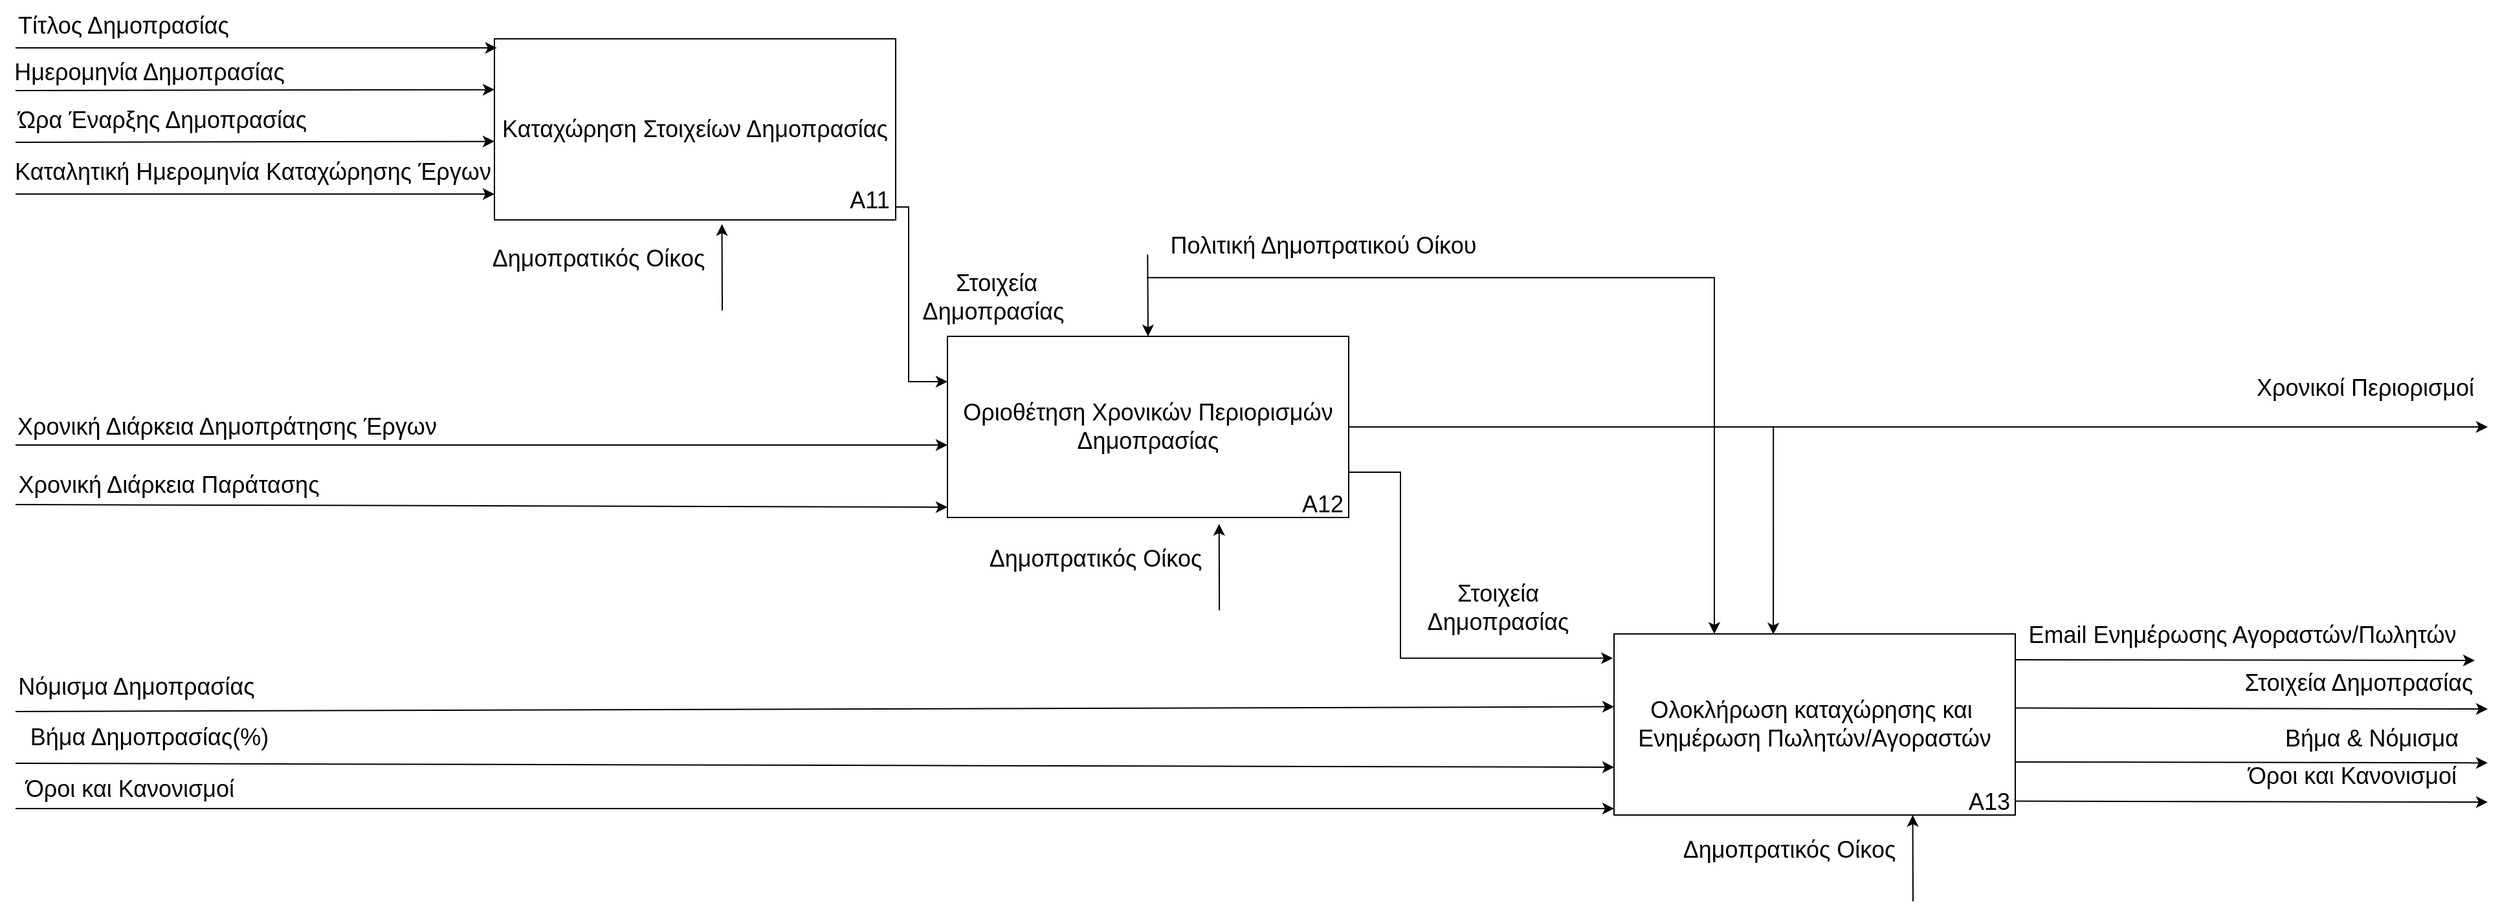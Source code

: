 <mxfile version="20.6.0" type="device"><diagram id="2mlxZrs37sJ8ctj5NOOz" name="Page-1"><mxGraphModel dx="2106" dy="961" grid="1" gridSize="10" guides="1" tooltips="1" connect="1" arrows="1" fold="1" page="1" pageScale="1" pageWidth="1100" pageHeight="850" math="0" shadow="0"><root><mxCell id="0"/><mxCell id="1" parent="0"/><mxCell id="zWoi17FYTfDVzeDIv6Gf-1" value="Καταχώρηση Στοιχείων Δημοπρασίας" style="rounded=0;whiteSpace=wrap;html=1;fontSize=18;align=center;" parent="1" vertex="1"><mxGeometry x="1250" y="80" width="310" height="140" as="geometry"/></mxCell><mxCell id="zWoi17FYTfDVzeDIv6Gf-2" value="Τίτλος Δημοπρασίας" style="text;html=1;align=center;verticalAlign=middle;resizable=0;points=[];autosize=1;strokeColor=none;fillColor=none;fontSize=18;" parent="1" vertex="1"><mxGeometry x="868" y="50" width="190" height="40" as="geometry"/></mxCell><mxCell id="zWoi17FYTfDVzeDIv6Gf-3" value="Ημερομηνία Δημοπρασίας" style="text;html=1;align=center;verticalAlign=middle;resizable=0;points=[];autosize=1;strokeColor=none;fillColor=none;fontSize=18;" parent="1" vertex="1"><mxGeometry x="868" y="86" width="230" height="40" as="geometry"/></mxCell><mxCell id="zWoi17FYTfDVzeDIv6Gf-4" value="Ώρα Έναρξης Δημοπρασίας" style="text;html=1;align=center;verticalAlign=middle;resizable=0;points=[];autosize=1;strokeColor=none;fillColor=none;fontSize=18;" parent="1" vertex="1"><mxGeometry x="868" y="123" width="250" height="40" as="geometry"/></mxCell><mxCell id="zWoi17FYTfDVzeDIv6Gf-5" value="Καταλητική Ημερομηνία Καταχώρησης Έργων" style="text;html=1;align=center;verticalAlign=middle;resizable=0;points=[];autosize=1;strokeColor=none;fillColor=none;fontSize=18;" parent="1" vertex="1"><mxGeometry x="868" y="163" width="390" height="40" as="geometry"/></mxCell><mxCell id="zWoi17FYTfDVzeDIv6Gf-6" value="" style="endArrow=classic;html=1;rounded=0;fontSize=18;entryX=0.006;entryY=0.05;entryDx=0;entryDy=0;entryPerimeter=0;" parent="1" target="zWoi17FYTfDVzeDIv6Gf-1" edge="1"><mxGeometry width="50" height="50" relative="1" as="geometry"><mxPoint x="880" y="87" as="sourcePoint"/><mxPoint x="1380" y="190" as="targetPoint"/></mxGeometry></mxCell><mxCell id="zWoi17FYTfDVzeDIv6Gf-7" value="" style="endArrow=classic;html=1;rounded=0;fontSize=18;entryX=0.006;entryY=0.05;entryDx=0;entryDy=0;entryPerimeter=0;" parent="1" edge="1"><mxGeometry width="50" height="50" relative="1" as="geometry"><mxPoint x="880" y="120" as="sourcePoint"/><mxPoint x="1250" y="119.31" as="targetPoint"/></mxGeometry></mxCell><mxCell id="zWoi17FYTfDVzeDIv6Gf-8" value="" style="endArrow=classic;html=1;rounded=0;fontSize=18;entryX=0.006;entryY=0.05;entryDx=0;entryDy=0;entryPerimeter=0;" parent="1" edge="1"><mxGeometry width="50" height="50" relative="1" as="geometry"><mxPoint x="880" y="160" as="sourcePoint"/><mxPoint x="1250" y="159.31" as="targetPoint"/></mxGeometry></mxCell><mxCell id="zWoi17FYTfDVzeDIv6Gf-9" value="" style="endArrow=classic;html=1;rounded=0;fontSize=18;entryX=0.006;entryY=0.05;entryDx=0;entryDy=0;entryPerimeter=0;" parent="1" edge="1"><mxGeometry width="50" height="50" relative="1" as="geometry"><mxPoint x="880" y="200" as="sourcePoint"/><mxPoint x="1250" y="200" as="targetPoint"/></mxGeometry></mxCell><mxCell id="HAvufzM-uRMdyJSBZyNO-2" style="edgeStyle=orthogonalEdgeStyle;rounded=0;orthogonalLoop=1;jettySize=auto;html=1;exitX=1;exitY=0.5;exitDx=0;exitDy=0;entryX=0.397;entryY=0.003;entryDx=0;entryDy=0;entryPerimeter=0;" parent="1" source="zWoi17FYTfDVzeDIv6Gf-11" target="zWoi17FYTfDVzeDIv6Gf-19" edge="1"><mxGeometry relative="1" as="geometry"/></mxCell><mxCell id="HAvufzM-uRMdyJSBZyNO-3" style="edgeStyle=orthogonalEdgeStyle;rounded=0;orthogonalLoop=1;jettySize=auto;html=1;exitX=1;exitY=0.75;exitDx=0;exitDy=0;entryX=-0.003;entryY=0.134;entryDx=0;entryDy=0;entryPerimeter=0;" parent="1" source="zWoi17FYTfDVzeDIv6Gf-11" target="zWoi17FYTfDVzeDIv6Gf-19" edge="1"><mxGeometry relative="1" as="geometry"><Array as="points"><mxPoint x="1950" y="415"/><mxPoint x="1950" y="559"/></Array></mxGeometry></mxCell><mxCell id="zWoi17FYTfDVzeDIv6Gf-11" value="Οριοθέτηση Χρονικών Περιορισμών Δημοπρασίας" style="rounded=0;whiteSpace=wrap;html=1;fontSize=18;" parent="1" vertex="1"><mxGeometry x="1600" y="310" width="310" height="140" as="geometry"/></mxCell><mxCell id="zWoi17FYTfDVzeDIv6Gf-12" value="Χρονική Διάρκεια Δημοπράτησης Έργων" style="text;html=1;align=center;verticalAlign=middle;resizable=0;points=[];autosize=1;strokeColor=none;fillColor=none;fontSize=18;" parent="1" vertex="1"><mxGeometry x="868" y="360" width="350" height="40" as="geometry"/></mxCell><mxCell id="zWoi17FYTfDVzeDIv6Gf-13" value="Χρονική Διάρκεια Παράτασης" style="text;html=1;align=center;verticalAlign=middle;resizable=0;points=[];autosize=1;strokeColor=none;fillColor=none;fontSize=18;" parent="1" vertex="1"><mxGeometry x="868" y="405" width="260" height="40" as="geometry"/></mxCell><mxCell id="zWoi17FYTfDVzeDIv6Gf-14" value="" style="endArrow=classic;html=1;rounded=0;fontSize=18;" parent="1" edge="1"><mxGeometry width="50" height="50" relative="1" as="geometry"><mxPoint x="880" y="394" as="sourcePoint"/><mxPoint x="1600" y="394" as="targetPoint"/></mxGeometry></mxCell><mxCell id="zWoi17FYTfDVzeDIv6Gf-16" value="" style="endArrow=classic;html=1;rounded=0;fontSize=18;" parent="1" edge="1"><mxGeometry width="50" height="50" relative="1" as="geometry"><mxPoint x="880" y="440" as="sourcePoint"/><mxPoint x="1600" y="442" as="targetPoint"/></mxGeometry></mxCell><mxCell id="zWoi17FYTfDVzeDIv6Gf-17" value="&amp;nbsp;Στοιχεία &lt;br&gt;Δημοπρασίας" style="text;html=1;align=center;verticalAlign=middle;resizable=0;points=[];autosize=1;strokeColor=none;fillColor=none;fontSize=18;" parent="1" vertex="1"><mxGeometry x="1570" y="250" width="130" height="60" as="geometry"/></mxCell><mxCell id="zWoi17FYTfDVzeDIv6Gf-21" value="Χρονικοί Περιορισμοί" style="text;html=1;align=center;verticalAlign=middle;resizable=0;points=[];autosize=1;strokeColor=none;fillColor=none;fontSize=18;" parent="1" vertex="1"><mxGeometry x="2600" y="330" width="190" height="40" as="geometry"/></mxCell><mxCell id="zWoi17FYTfDVzeDIv6Gf-24" value="Όροι και Κανονισμοί" style="text;html=1;align=center;verticalAlign=middle;resizable=0;points=[];autosize=1;strokeColor=none;fillColor=none;fontSize=18;" parent="1" vertex="1"><mxGeometry x="878" y="640" width="180" height="40" as="geometry"/></mxCell><mxCell id="zWoi17FYTfDVzeDIv6Gf-25" value="Βήμα Δημοπρασίας(%)" style="text;html=1;align=center;verticalAlign=middle;resizable=0;points=[];autosize=1;strokeColor=none;fillColor=none;fontSize=18;" parent="1" vertex="1"><mxGeometry x="878" y="600" width="210" height="40" as="geometry"/></mxCell><mxCell id="zWoi17FYTfDVzeDIv6Gf-26" value="" style="endArrow=classic;html=1;rounded=0;fontSize=18;entryX=0;entryY=0.5;entryDx=0;entryDy=0;" parent="1" edge="1"><mxGeometry width="50" height="50" relative="1" as="geometry"><mxPoint x="880" y="640" as="sourcePoint"/><mxPoint x="2115" y="643" as="targetPoint"/></mxGeometry></mxCell><mxCell id="zWoi17FYTfDVzeDIv6Gf-27" value="" style="endArrow=classic;html=1;rounded=0;fontSize=18;entryX=0;entryY=0.5;entryDx=0;entryDy=0;" parent="1" edge="1"><mxGeometry width="50" height="50" relative="1" as="geometry"><mxPoint x="880" y="675" as="sourcePoint"/><mxPoint x="2115" y="675" as="targetPoint"/></mxGeometry></mxCell><mxCell id="zWoi17FYTfDVzeDIv6Gf-28" value="Νόμισμα Δημοπρασίας" style="text;html=1;align=center;verticalAlign=middle;resizable=0;points=[];autosize=1;strokeColor=none;fillColor=none;fontSize=18;" parent="1" vertex="1"><mxGeometry x="868" y="561" width="210" height="40" as="geometry"/></mxCell><mxCell id="zWoi17FYTfDVzeDIv6Gf-29" value="" style="endArrow=classic;html=1;rounded=0;fontSize=18;entryX=0;entryY=0.5;entryDx=0;entryDy=0;" parent="1" edge="1"><mxGeometry width="50" height="50" relative="1" as="geometry"><mxPoint x="880" y="600" as="sourcePoint"/><mxPoint x="2115" y="596.26" as="targetPoint"/></mxGeometry></mxCell><mxCell id="zWoi17FYTfDVzeDIv6Gf-30" value="Α11" style="text;html=1;strokeColor=none;fillColor=none;align=center;verticalAlign=middle;whiteSpace=wrap;rounded=0;fontSize=18;" parent="1" vertex="1"><mxGeometry x="1510" y="190" width="60" height="30" as="geometry"/></mxCell><mxCell id="zWoi17FYTfDVzeDIv6Gf-31" value="Α12" style="text;html=1;strokeColor=none;fillColor=none;align=center;verticalAlign=middle;whiteSpace=wrap;rounded=0;fontSize=18;" parent="1" vertex="1"><mxGeometry x="1860" y="425" width="60" height="30" as="geometry"/></mxCell><mxCell id="zWoi17FYTfDVzeDIv6Gf-32" value="Α13" style="text;html=1;strokeColor=none;fillColor=none;align=center;verticalAlign=middle;whiteSpace=wrap;rounded=0;fontSize=18;" parent="1" vertex="1"><mxGeometry x="2375" y="650" width="60" height="30" as="geometry"/></mxCell><mxCell id="zWoi17FYTfDVzeDIv6Gf-33" value="Δημοπρατικός Οίκος" style="text;html=1;align=center;verticalAlign=middle;resizable=0;points=[];autosize=1;strokeColor=none;fillColor=none;fontSize=18;" parent="1" vertex="1"><mxGeometry x="1235" y="230" width="190" height="40" as="geometry"/></mxCell><mxCell id="zWoi17FYTfDVzeDIv6Gf-34" value="" style="endArrow=classic;html=1;rounded=0;fontSize=18;entryX=0.596;entryY=1.023;entryDx=0;entryDy=0;entryPerimeter=0;" parent="1" edge="1"><mxGeometry width="50" height="50" relative="1" as="geometry"><mxPoint x="1426" y="290" as="sourcePoint"/><mxPoint x="1425.76" y="223.22" as="targetPoint"/></mxGeometry></mxCell><mxCell id="zWoi17FYTfDVzeDIv6Gf-38" value="Δημοπρατικός Οίκος" style="text;html=1;align=center;verticalAlign=middle;resizable=0;points=[];autosize=1;strokeColor=none;fillColor=none;fontSize=18;" parent="1" vertex="1"><mxGeometry x="1619.09" y="461.78" width="190" height="40" as="geometry"/></mxCell><mxCell id="zWoi17FYTfDVzeDIv6Gf-39" value="" style="endArrow=classic;html=1;rounded=0;fontSize=18;entryX=0.596;entryY=1.023;entryDx=0;entryDy=0;entryPerimeter=0;" parent="1" edge="1"><mxGeometry width="50" height="50" relative="1" as="geometry"><mxPoint x="1810.09" y="521.78" as="sourcePoint"/><mxPoint x="1809.85" y="455" as="targetPoint"/></mxGeometry></mxCell><mxCell id="zWoi17FYTfDVzeDIv6Gf-40" value="Δημοπρατικός Οίκος" style="text;html=1;align=center;verticalAlign=middle;resizable=0;points=[];autosize=1;strokeColor=none;fillColor=none;fontSize=18;" parent="1" vertex="1"><mxGeometry x="2155" y="686.78" width="190" height="40" as="geometry"/></mxCell><mxCell id="zWoi17FYTfDVzeDIv6Gf-41" value="" style="endArrow=classic;html=1;rounded=0;fontSize=18;entryX=0.596;entryY=1.023;entryDx=0;entryDy=0;entryPerimeter=0;" parent="1" edge="1"><mxGeometry width="50" height="50" relative="1" as="geometry"><mxPoint x="2346" y="746.78" as="sourcePoint"/><mxPoint x="2345.76" y="680" as="targetPoint"/></mxGeometry></mxCell><mxCell id="zWoi17FYTfDVzeDIv6Gf-42" value="Email Ενημέρωσης Αγοραστών/Πωλητών" style="text;html=1;align=center;verticalAlign=middle;resizable=0;points=[];autosize=1;strokeColor=none;fillColor=none;fontSize=18;" parent="1" vertex="1"><mxGeometry x="2425" y="520.5" width="350" height="40" as="geometry"/></mxCell><mxCell id="zWoi17FYTfDVzeDIv6Gf-43" value="" style="endArrow=classic;html=1;rounded=0;fontSize=18;" parent="1" edge="1"><mxGeometry width="50" height="50" relative="1" as="geometry"><mxPoint x="2425" y="560" as="sourcePoint"/><mxPoint x="2780" y="560.5" as="targetPoint"/></mxGeometry></mxCell><mxCell id="GeKWN1M3plw4vKyHynDt-4" value="" style="endArrow=classic;html=1;rounded=0;edgeStyle=orthogonalEdgeStyle;exitX=0.833;exitY=0.667;exitDx=0;exitDy=0;exitPerimeter=0;entryX=0;entryY=0.25;entryDx=0;entryDy=0;" parent="1" source="zWoi17FYTfDVzeDIv6Gf-30" target="zWoi17FYTfDVzeDIv6Gf-11" edge="1"><mxGeometry width="50" height="50" relative="1" as="geometry"><mxPoint x="1720" y="370" as="sourcePoint"/><mxPoint x="1590" y="340" as="targetPoint"/><Array as="points"><mxPoint x="1570" y="210"/><mxPoint x="1570" y="345"/></Array></mxGeometry></mxCell><mxCell id="zWoi17FYTfDVzeDIv6Gf-19" value="Ολοκλήρωση καταχώρησης και&amp;nbsp;&lt;br&gt;Ενημέρωση Πωλητών/Αγοραστών" style="rounded=0;whiteSpace=wrap;html=1;fontSize=18;" parent="1" vertex="1"><mxGeometry x="2115" y="540" width="310" height="140" as="geometry"/></mxCell><mxCell id="GeKWN1M3plw4vKyHynDt-7" value="Α13" style="text;html=1;strokeColor=none;fillColor=none;align=center;verticalAlign=middle;whiteSpace=wrap;rounded=0;fontSize=18;" parent="1" vertex="1"><mxGeometry x="2375" y="654.78" width="60" height="30" as="geometry"/></mxCell><mxCell id="tyY3HuboyGqJw5Fz0pYa-2" value="Στοιχεία Δημοπρασίας" style="text;html=1;align=center;verticalAlign=middle;resizable=0;points=[];autosize=1;strokeColor=none;fillColor=none;fontSize=18;" parent="1" vertex="1"><mxGeometry x="2590" y="558" width="200" height="40" as="geometry"/></mxCell><mxCell id="tyY3HuboyGqJw5Fz0pYa-3" value="" style="endArrow=classic;html=1;rounded=0;fontSize=18;" parent="1" edge="1"><mxGeometry width="50" height="50" relative="1" as="geometry"><mxPoint x="2425" y="669.28" as="sourcePoint"/><mxPoint x="2790" y="670" as="targetPoint"/></mxGeometry></mxCell><mxCell id="HAvufzM-uRMdyJSBZyNO-4" value="Στοιχεία &lt;br&gt;Δημοπρασίας" style="text;html=1;align=center;verticalAlign=middle;resizable=0;points=[];autosize=1;strokeColor=none;fillColor=none;fontSize=18;" parent="1" vertex="1"><mxGeometry x="1960" y="490" width="130" height="60" as="geometry"/></mxCell><mxCell id="HAvufzM-uRMdyJSBZyNO-6" value="" style="endArrow=classic;html=1;rounded=0;fontSize=18;" parent="1" edge="1"><mxGeometry width="50" height="50" relative="1" as="geometry"><mxPoint x="2425" y="597.28" as="sourcePoint"/><mxPoint x="2790" y="598" as="targetPoint"/></mxGeometry></mxCell><mxCell id="HAvufzM-uRMdyJSBZyNO-7" value="Όροι και Κανονισμοί" style="text;html=1;align=center;verticalAlign=middle;resizable=0;points=[];autosize=1;strokeColor=none;fillColor=none;fontSize=18;" parent="1" vertex="1"><mxGeometry x="2595" y="630" width="180" height="40" as="geometry"/></mxCell><mxCell id="QvmASWRvJXMd2x1oGaN--1" value="" style="endArrow=classic;html=1;rounded=0;fontSize=18;" parent="1" edge="1"><mxGeometry width="50" height="50" relative="1" as="geometry"><mxPoint x="2235" y="380" as="sourcePoint"/><mxPoint x="2790" y="380" as="targetPoint"/></mxGeometry></mxCell><mxCell id="wDMMKgq9pzTLwKQ-5SHm-1" value="Βήμα &amp;amp; Νόμισμα" style="text;html=1;align=center;verticalAlign=middle;resizable=0;points=[];autosize=1;strokeColor=none;fillColor=none;fontSize=18;" parent="1" vertex="1"><mxGeometry x="2620" y="601" width="160" height="40" as="geometry"/></mxCell><mxCell id="wDMMKgq9pzTLwKQ-5SHm-2" value="" style="endArrow=classic;html=1;rounded=0;fontSize=18;" parent="1" edge="1"><mxGeometry width="50" height="50" relative="1" as="geometry"><mxPoint x="2425" y="639" as="sourcePoint"/><mxPoint x="2790" y="639.72" as="targetPoint"/></mxGeometry></mxCell><mxCell id="B0gVMNFPSETPZ05Py2lw-1" value="" style="endArrow=classic;html=1;rounded=0;fontSize=18;entryX=0.5;entryY=0;entryDx=0;entryDy=0;" edge="1" parent="1" target="zWoi17FYTfDVzeDIv6Gf-11"><mxGeometry width="50" height="50" relative="1" as="geometry"><mxPoint x="1754.65" y="246.78" as="sourcePoint"/><mxPoint x="1754.41" y="180.0" as="targetPoint"/></mxGeometry></mxCell><mxCell id="B0gVMNFPSETPZ05Py2lw-2" value="Πολιτική Δημοπρατικού Οίκου" style="text;html=1;align=center;verticalAlign=middle;resizable=0;points=[];autosize=1;strokeColor=none;fillColor=none;fontSize=18;" vertex="1" parent="1"><mxGeometry x="1760" y="220" width="260" height="40" as="geometry"/></mxCell><mxCell id="B0gVMNFPSETPZ05Py2lw-3" style="edgeStyle=orthogonalEdgeStyle;rounded=0;orthogonalLoop=1;jettySize=auto;html=1;exitX=1;exitY=0.5;exitDx=0;exitDy=0;entryX=0.25;entryY=0;entryDx=0;entryDy=0;" edge="1" parent="1"><mxGeometry relative="1" as="geometry"><mxPoint x="1754" y="264.58" as="sourcePoint"/><mxPoint x="2192.5" y="540" as="targetPoint"/><Array as="points"><mxPoint x="2193" y="265"/></Array></mxGeometry></mxCell></root></mxGraphModel></diagram></mxfile>